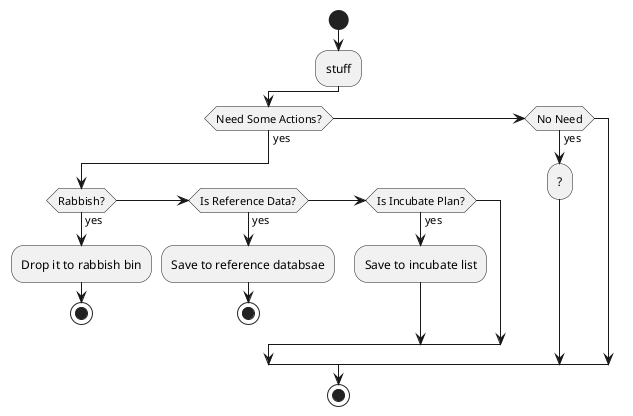 @startuml

start

:stuff;

if (Need Some Actions?) then (yes)
    if (Rabbish?) then (yes)
        :Drop it to rabbish bin;
        stop
    elseif (Is Reference Data?) then (yes)
        :Save to reference databsae;
        stop
    elseif (Is Incubate Plan?) then (yes)
        :Save to incubate list;
    endif
elseif (No Need) then (yes)
    :?;
endif

stop


@enduml